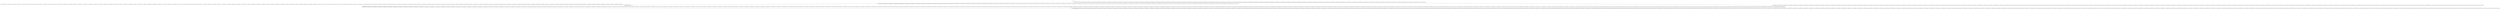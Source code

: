 digraph G {
  Initial [shape=point];
  Initial -> S0;
  S0 [label="", xlabel= "{}"];
  S0 -> S0 [label="t1t2t3t4t5t6t7p1;t1-t2t3t4t5t6t7p1;t1t2-t3t4t5t6t7p1;t1-t2-t3t4t5t6t7p1;t1t2t3-t4t5t6t7p1;t1-t2t3-t4t5t6t7p1;t1t2-t3-t4t5t6t7p1;t1-t2-t3-t4t5t6t7p1;t1t2t3t4-t5t6t7p1;t1-t2t3t4-t5t6t7p1;t1t2-t3t4-t5t6t7p1;t1-t2-t3t4-t5t6t7p1;t1t2t3-t4-t5t6t7p1;t1-t2t3-t4-t5t6t7p1;t1t2-t3-t4-t5t6t7p1;t1-t2-t3-t4-t5t6t7p1;t1t2t3t4t5-t6t7p1;t1-t2t3t4t5-t6t7p1;t1t2-t3t4t5-t6t7p1;t1-t2-t3t4t5-t6t7p1;t1t2t3-t4t5-t6t7p1;t1-t2t3-t4t5-t6t7p1;t1t2-t3-t4t5-t6t7p1;t1-t2-t3-t4t5-t6t7p1;t1t2t3t4-t5-t6t7p1;t1-t2t3t4-t5-t6t7p1;t1t2-t3t4-t5-t6t7p1;t1-t2-t3t4-t5-t6t7p1;t1t2t3-t4-t5-t6t7p1;t1-t2t3-t4-t5-t6t7p1;t1t2-t3-t4-t5-t6t7p1;t1-t2-t3-t4-t5-t6t7p1;t1t2t3t4t5t6-t7p1;t1-t2t3t4t5t6-t7p1;t1t2-t3t4t5t6-t7p1;t1-t2-t3t4t5t6-t7p1;t1t2t3-t4t5t6-t7p1;t1-t2t3-t4t5t6-t7p1;t1t2-t3-t4t5t6-t7p1;t1-t2-t3-t4t5t6-t7p1;t1t2t3t4-t5t6-t7p1;t1-t2t3t4-t5t6-t7p1;t1t2-t3t4-t5t6-t7p1;t1-t2-t3t4-t5t6-t7p1;t1t2t3-t4-t5t6-t7p1;t1-t2t3-t4-t5t6-t7p1;t1t2-t3-t4-t5t6-t7p1;t1-t2-t3-t4-t5t6-t7p1;t1t2t3t4t5-t6-t7p1;t1-t2t3t4t5-t6-t7p1;t1t2-t3t4t5-t6-t7p1;t1-t2-t3t4t5-t6-t7p1;t1t2t3-t4t5-t6-t7p1;t1-t2t3-t4t5-t6-t7p1;t1t2-t3-t4t5-t6-t7p1;t1-t2-t3-t4t5-t6-t7p1;t1t2t3t4-t5-t6-t7p1;t1-t2t3t4-t5-t6-t7p1;t1t2-t3t4-t5-t6-t7p1;t1-t2-t3t4-t5-t6-t7p1;t1t2t3-t4-t5-t6-t7p1;t1-t2t3-t4-t5-t6-t7p1;t1t2-t3-t4-t5-t6-t7p1;t1-t2-t3-t4-t5-t6-t7p1;"];
  S0 -> S1 [label="-t1t2t3t4t5t6t7p2;-t1-t2t3t4t5t6t7p2;-t1t2-t3t4t5t6t7p2;-t1-t2-t3t4t5t6t7p2;-t1t2t3-t4t5t6t7p2;-t1-t2t3-t4t5t6t7p2;-t1t2-t3-t4t5t6t7p2;-t1-t2-t3-t4t5t6t7p2;-t1t2t3t4-t5t6t7p2;-t1-t2t3t4-t5t6t7p2;-t1t2-t3t4-t5t6t7p2;-t1-t2-t3t4-t5t6t7p2;-t1t2t3-t4-t5t6t7p2;-t1-t2t3-t4-t5t6t7p2;-t1t2-t3-t4-t5t6t7p2;-t1-t2-t3-t4-t5t6t7p2;-t1t2t3t4t5-t6t7p2;-t1-t2t3t4t5-t6t7p2;-t1t2-t3t4t5-t6t7p2;-t1-t2-t3t4t5-t6t7p2;-t1t2t3-t4t5-t6t7p2;-t1-t2t3-t4t5-t6t7p2;-t1t2-t3-t4t5-t6t7p2;-t1-t2-t3-t4t5-t6t7p2;-t1t2t3t4-t5-t6t7p2;-t1-t2t3t4-t5-t6t7p2;-t1t2-t3t4-t5-t6t7p2;-t1-t2-t3t4-t5-t6t7p2;-t1t2t3-t4-t5-t6t7p2;-t1-t2t3-t4-t5-t6t7p2;-t1t2-t3-t4-t5-t6t7p2;-t1-t2-t3-t4-t5-t6t7p2;-t1t2t3t4t5t6-t7p2;-t1-t2t3t4t5t6-t7p2;-t1t2-t3t4t5t6-t7p2;-t1-t2-t3t4t5t6-t7p2;-t1t2t3-t4t5t6-t7p2;-t1-t2t3-t4t5t6-t7p2;-t1t2-t3-t4t5t6-t7p2;-t1-t2-t3-t4t5t6-t7p2;-t1t2t3t4-t5t6-t7p2;-t1-t2t3t4-t5t6-t7p2;-t1t2-t3t4-t5t6-t7p2;-t1-t2-t3t4-t5t6-t7p2;-t1t2t3-t4-t5t6-t7p2;-t1-t2t3-t4-t5t6-t7p2;-t1t2-t3-t4-t5t6-t7p2;-t1-t2-t3-t4-t5t6-t7p2;-t1t2t3t4t5-t6-t7p2;-t1-t2t3t4t5-t6-t7p2;-t1t2-t3t4t5-t6-t7p2;-t1-t2-t3t4t5-t6-t7p2;-t1t2t3-t4t5-t6-t7p2;-t1-t2t3-t4t5-t6-t7p2;-t1t2-t3-t4t5-t6-t7p2;-t1-t2-t3-t4t5-t6-t7p2;-t1t2t3t4-t5-t6-t7p2;-t1-t2t3t4-t5-t6-t7p2;-t1t2-t3t4-t5-t6-t7p2;-t1-t2-t3t4-t5-t6-t7p2;-t1t2t3-t4-t5-t6-t7p2;-t1-t2t3-t4-t5-t6-t7p2;-t1t2-t3-t4-t5-t6-t7p2;-t1-t2-t3-t4-t5-t6-t7p2;"];
  S0 -> S2 [label="t1t2t3t4t5t6t7p2;-t1t2t3t4t5t6t7p1;t1-t2t3t4t5t6t7p2;-t1-t2t3t4t5t6t7p1;t1t2-t3t4t5t6t7p2;-t1t2-t3t4t5t6t7p1;t1-t2-t3t4t5t6t7p2;-t1-t2-t3t4t5t6t7p1;t1t2t3-t4t5t6t7p2;-t1t2t3-t4t5t6t7p1;t1-t2t3-t4t5t6t7p2;-t1-t2t3-t4t5t6t7p1;t1t2-t3-t4t5t6t7p2;-t1t2-t3-t4t5t6t7p1;t1-t2-t3-t4t5t6t7p2;-t1-t2-t3-t4t5t6t7p1;t1t2t3t4-t5t6t7p2;-t1t2t3t4-t5t6t7p1;t1-t2t3t4-t5t6t7p2;-t1-t2t3t4-t5t6t7p1;t1t2-t3t4-t5t6t7p2;-t1t2-t3t4-t5t6t7p1;t1-t2-t3t4-t5t6t7p2;-t1-t2-t3t4-t5t6t7p1;t1t2t3-t4-t5t6t7p2;-t1t2t3-t4-t5t6t7p1;t1-t2t3-t4-t5t6t7p2;-t1-t2t3-t4-t5t6t7p1;t1t2-t3-t4-t5t6t7p2;-t1t2-t3-t4-t5t6t7p1;t1-t2-t3-t4-t5t6t7p2;-t1-t2-t3-t4-t5t6t7p1;t1t2t3t4t5-t6t7p2;-t1t2t3t4t5-t6t7p1;t1-t2t3t4t5-t6t7p2;-t1-t2t3t4t5-t6t7p1;t1t2-t3t4t5-t6t7p2;-t1t2-t3t4t5-t6t7p1;t1-t2-t3t4t5-t6t7p2;-t1-t2-t3t4t5-t6t7p1;t1t2t3-t4t5-t6t7p2;-t1t2t3-t4t5-t6t7p1;t1-t2t3-t4t5-t6t7p2;-t1-t2t3-t4t5-t6t7p1;t1t2-t3-t4t5-t6t7p2;-t1t2-t3-t4t5-t6t7p1;t1-t2-t3-t4t5-t6t7p2;-t1-t2-t3-t4t5-t6t7p1;t1t2t3t4-t5-t6t7p2;-t1t2t3t4-t5-t6t7p1;t1-t2t3t4-t5-t6t7p2;-t1-t2t3t4-t5-t6t7p1;t1t2-t3t4-t5-t6t7p2;-t1t2-t3t4-t5-t6t7p1;t1-t2-t3t4-t5-t6t7p2;-t1-t2-t3t4-t5-t6t7p1;t1t2t3-t4-t5-t6t7p2;-t1t2t3-t4-t5-t6t7p1;t1-t2t3-t4-t5-t6t7p2;-t1-t2t3-t4-t5-t6t7p1;t1t2-t3-t4-t5-t6t7p2;-t1t2-t3-t4-t5-t6t7p1;t1-t2-t3-t4-t5-t6t7p2;-t1-t2-t3-t4-t5-t6t7p1;t1t2t3t4t5t6-t7p2;-t1t2t3t4t5t6-t7p1;t1-t2t3t4t5t6-t7p2;-t1-t2t3t4t5t6-t7p1;t1t2-t3t4t5t6-t7p2;-t1t2-t3t4t5t6-t7p1;t1-t2-t3t4t5t6-t7p2;-t1-t2-t3t4t5t6-t7p1;t1t2t3-t4t5t6-t7p2;-t1t2t3-t4t5t6-t7p1;t1-t2t3-t4t5t6-t7p2;-t1-t2t3-t4t5t6-t7p1;t1t2-t3-t4t5t6-t7p2;-t1t2-t3-t4t5t6-t7p1;t1-t2-t3-t4t5t6-t7p2;-t1-t2-t3-t4t5t6-t7p1;t1t2t3t4-t5t6-t7p2;-t1t2t3t4-t5t6-t7p1;t1-t2t3t4-t5t6-t7p2;-t1-t2t3t4-t5t6-t7p1;t1t2-t3t4-t5t6-t7p2;-t1t2-t3t4-t5t6-t7p1;t1-t2-t3t4-t5t6-t7p2;-t1-t2-t3t4-t5t6-t7p1;t1t2t3-t4-t5t6-t7p2;-t1t2t3-t4-t5t6-t7p1;t1-t2t3-t4-t5t6-t7p2;-t1-t2t3-t4-t5t6-t7p1;t1t2-t3-t4-t5t6-t7p2;-t1t2-t3-t4-t5t6-t7p1;t1-t2-t3-t4-t5t6-t7p2;-t1-t2-t3-t4-t5t6-t7p1;t1t2t3t4t5-t6-t7p2;-t1t2t3t4t5-t6-t7p1;t1-t2t3t4t5-t6-t7p2;-t1-t2t3t4t5-t6-t7p1;t1t2-t3t4t5-t6-t7p2;-t1t2-t3t4t5-t6-t7p1;t1-t2-t3t4t5-t6-t7p2;-t1-t2-t3t4t5-t6-t7p1;t1t2t3-t4t5-t6-t7p2;-t1t2t3-t4t5-t6-t7p1;t1-t2t3-t4t5-t6-t7p2;-t1-t2t3-t4t5-t6-t7p1;t1t2-t3-t4t5-t6-t7p2;-t1t2-t3-t4t5-t6-t7p1;t1-t2-t3-t4t5-t6-t7p2;-t1-t2-t3-t4t5-t6-t7p1;t1t2t3t4-t5-t6-t7p2;-t1t2t3t4-t5-t6-t7p1;t1-t2t3t4-t5-t6-t7p2;-t1-t2t3t4-t5-t6-t7p1;t1t2-t3t4-t5-t6-t7p2;-t1t2-t3t4-t5-t6-t7p1;t1-t2-t3t4-t5-t6-t7p2;-t1-t2-t3t4-t5-t6-t7p1;t1t2t3-t4-t5-t6-t7p2;-t1t2t3-t4-t5-t6-t7p1;t1-t2t3-t4-t5-t6-t7p2;-t1-t2t3-t4-t5-t6-t7p1;t1t2-t3-t4-t5-t6-t7p2;-t1t2-t3-t4-t5-t6-t7p1;t1-t2-t3-t4-t5-t6-t7p2;-t1-t2-t3-t4-t5-t6-t7p1;"];
  S1 [label="-t1-t2-t3-t4-t5-t6-t7p2;", xlabel= "{-t1-t2-t3-t4-t5-t6-t7,t1-t2-t3-t4-t5-t6-t7,-t1t2-t3-t4-t5-t6-t7,t1t2-t3-t4-t5-t6-t7,-t1-t2t3-t4-t5-t6-t7,t1-t2t3-t4-t5-t6-t7,-t1t2t3-t4-t5-t6-t7,t1t2t3-t4-t5-t6-t7,-t1-t2-t3t4-t5-t6-t7,t1-t2-t3t4-t5-t6-t7,-t1t2-t3t4-t5-t6-t7,t1t2-t3t4-t5-t6-t7,-t1-t2t3t4-t5-t6-t7,t1-t2t3t4-t5-t6-t7,-t1t2t3t4-t5-t6-t7,t1t2t3t4-t5-t6-t7,-t1-t2-t3-t4t5-t6-t7,t1-t2-t3-t4t5-t6-t7,-t1t2-t3-t4t5-t6-t7,t1t2-t3-t4t5-t6-t7,-t1-t2t3-t4t5-t6-t7,t1-t2t3-t4t5-t6-t7,-t1t2t3-t4t5-t6-t7,t1t2t3-t4t5-t6-t7,-t1-t2-t3t4t5-t6-t7,t1-t2-t3t4t5-t6-t7,-t1t2-t3t4t5-t6-t7,t1t2-t3t4t5-t6-t7,-t1-t2t3t4t5-t6-t7,t1-t2t3t4t5-t6-t7,-t1t2t3t4t5-t6-t7,t1t2t3t4t5-t6-t7,-t1-t2-t3-t4-t5t6-t7,t1-t2-t3-t4-t5t6-t7,-t1t2-t3-t4-t5t6-t7,t1t2-t3-t4-t5t6-t7,-t1-t2t3-t4-t5t6-t7,t1-t2t3-t4-t5t6-t7,-t1t2t3-t4-t5t6-t7,t1t2t3-t4-t5t6-t7,-t1-t2-t3t4-t5t6-t7,t1-t2-t3t4-t5t6-t7,-t1t2-t3t4-t5t6-t7,t1t2-t3t4-t5t6-t7,-t1-t2t3t4-t5t6-t7,t1-t2t3t4-t5t6-t7,-t1t2t3t4-t5t6-t7,t1t2t3t4-t5t6-t7,-t1-t2-t3-t4t5t6-t7,t1-t2-t3-t4t5t6-t7,-t1t2-t3-t4t5t6-t7,t1t2-t3-t4t5t6-t7,-t1-t2t3-t4t5t6-t7,t1-t2t3-t4t5t6-t7,-t1t2t3-t4t5t6-t7,t1t2t3-t4t5t6-t7,-t1-t2-t3t4t5t6-t7,t1-t2-t3t4t5t6-t7,-t1t2-t3t4t5t6-t7,t1t2-t3t4t5t6-t7,-t1-t2t3t4t5t6-t7,t1-t2t3t4t5t6-t7,-t1t2t3t4t5t6-t7,t1t2t3t4t5t6-t7,-t1-t2-t3-t4-t5-t6t7,t1-t2-t3-t4-t5-t6t7,-t1t2-t3-t4-t5-t6t7,t1t2-t3-t4-t5-t6t7,-t1-t2t3-t4-t5-t6t7,t1-t2t3-t4-t5-t6t7,-t1t2t3-t4-t5-t6t7,t1t2t3-t4-t5-t6t7,-t1-t2-t3t4-t5-t6t7,t1-t2-t3t4-t5-t6t7,-t1t2-t3t4-t5-t6t7,t1t2-t3t4-t5-t6t7,-t1-t2t3t4-t5-t6t7,t1-t2t3t4-t5-t6t7,-t1t2t3t4-t5-t6t7,t1t2t3t4-t5-t6t7,-t1-t2-t3-t4t5-t6t7,t1-t2-t3-t4t5-t6t7,-t1t2-t3-t4t5-t6t7,t1t2-t3-t4t5-t6t7,-t1-t2t3-t4t5-t6t7,t1-t2t3-t4t5-t6t7,-t1t2t3-t4t5-t6t7,t1t2t3-t4t5-t6t7,-t1-t2-t3t4t5-t6t7,t1-t2-t3t4t5-t6t7,-t1t2-t3t4t5-t6t7,t1t2-t3t4t5-t6t7,-t1-t2t3t4t5-t6t7,t1-t2t3t4t5-t6t7,-t1t2t3t4t5-t6t7,t1t2t3t4t5-t6t7,-t1-t2-t3-t4-t5t6t7,t1-t2-t3-t4-t5t6t7,-t1t2-t3-t4-t5t6t7,t1t2-t3-t4-t5t6t7,-t1-t2t3-t4-t5t6t7,t1-t2t3-t4-t5t6t7,-t1t2t3-t4-t5t6t7,t1t2t3-t4-t5t6t7,-t1-t2-t3t4-t5t6t7,t1-t2-t3t4-t5t6t7,-t1t2-t3t4-t5t6t7,t1t2-t3t4-t5t6t7,-t1-t2t3t4-t5t6t7,t1-t2t3t4-t5t6t7,-t1t2t3t4-t5t6t7,t1t2t3t4-t5t6t7,-t1-t2-t3-t4t5t6t7,t1-t2-t3-t4t5t6t7,-t1t2-t3-t4t5t6t7,t1t2-t3-t4t5t6t7,-t1-t2t3-t4t5t6t7,t1-t2t3-t4t5t6t7,-t1t2t3-t4t5t6t7,t1t2t3-t4t5t6t7,-t1-t2-t3t4t5t6t7,t1-t2-t3t4t5t6t7,-t1t2-t3t4t5t6t7,t1t2-t3t4t5t6t7,-t1-t2t3t4t5t6t7,t1-t2t3t4t5t6t7,-t1t2t3t4t5t6t7,t1t2t3t4t5t6t7,}"];
  S1 -> S2 [label="t1t2t3t4t5t6t7p2;t1t2t3t4t5t6t7p1;-t1t2t3t4t5t6t7p2;-t1t2t3t4t5t6t7p1;t1-t2t3t4t5t6t7p2;t1-t2t3t4t5t6t7p1;-t1-t2t3t4t5t6t7p2;-t1-t2t3t4t5t6t7p1;t1t2-t3t4t5t6t7p2;t1t2-t3t4t5t6t7p1;-t1t2-t3t4t5t6t7p2;-t1t2-t3t4t5t6t7p1;t1-t2-t3t4t5t6t7p2;t1-t2-t3t4t5t6t7p1;-t1-t2-t3t4t5t6t7p2;-t1-t2-t3t4t5t6t7p1;t1t2t3-t4t5t6t7p2;t1t2t3-t4t5t6t7p1;-t1t2t3-t4t5t6t7p2;-t1t2t3-t4t5t6t7p1;t1-t2t3-t4t5t6t7p2;t1-t2t3-t4t5t6t7p1;-t1-t2t3-t4t5t6t7p2;-t1-t2t3-t4t5t6t7p1;t1t2-t3-t4t5t6t7p2;t1t2-t3-t4t5t6t7p1;-t1t2-t3-t4t5t6t7p2;-t1t2-t3-t4t5t6t7p1;t1-t2-t3-t4t5t6t7p2;t1-t2-t3-t4t5t6t7p1;-t1-t2-t3-t4t5t6t7p2;-t1-t2-t3-t4t5t6t7p1;t1t2t3t4-t5t6t7p2;t1t2t3t4-t5t6t7p1;-t1t2t3t4-t5t6t7p2;-t1t2t3t4-t5t6t7p1;t1-t2t3t4-t5t6t7p2;t1-t2t3t4-t5t6t7p1;-t1-t2t3t4-t5t6t7p2;-t1-t2t3t4-t5t6t7p1;t1t2-t3t4-t5t6t7p2;t1t2-t3t4-t5t6t7p1;-t1t2-t3t4-t5t6t7p2;-t1t2-t3t4-t5t6t7p1;t1-t2-t3t4-t5t6t7p2;t1-t2-t3t4-t5t6t7p1;-t1-t2-t3t4-t5t6t7p2;-t1-t2-t3t4-t5t6t7p1;t1t2t3-t4-t5t6t7p2;t1t2t3-t4-t5t6t7p1;-t1t2t3-t4-t5t6t7p2;-t1t2t3-t4-t5t6t7p1;t1-t2t3-t4-t5t6t7p2;t1-t2t3-t4-t5t6t7p1;-t1-t2t3-t4-t5t6t7p2;-t1-t2t3-t4-t5t6t7p1;t1t2-t3-t4-t5t6t7p2;t1t2-t3-t4-t5t6t7p1;-t1t2-t3-t4-t5t6t7p2;-t1t2-t3-t4-t5t6t7p1;t1-t2-t3-t4-t5t6t7p2;t1-t2-t3-t4-t5t6t7p1;-t1-t2-t3-t4-t5t6t7p2;-t1-t2-t3-t4-t5t6t7p1;t1t2t3t4t5-t6t7p2;t1t2t3t4t5-t6t7p1;-t1t2t3t4t5-t6t7p2;-t1t2t3t4t5-t6t7p1;t1-t2t3t4t5-t6t7p2;t1-t2t3t4t5-t6t7p1;-t1-t2t3t4t5-t6t7p2;-t1-t2t3t4t5-t6t7p1;t1t2-t3t4t5-t6t7p2;t1t2-t3t4t5-t6t7p1;-t1t2-t3t4t5-t6t7p2;-t1t2-t3t4t5-t6t7p1;t1-t2-t3t4t5-t6t7p2;t1-t2-t3t4t5-t6t7p1;-t1-t2-t3t4t5-t6t7p2;-t1-t2-t3t4t5-t6t7p1;t1t2t3-t4t5-t6t7p2;t1t2t3-t4t5-t6t7p1;-t1t2t3-t4t5-t6t7p2;-t1t2t3-t4t5-t6t7p1;t1-t2t3-t4t5-t6t7p2;t1-t2t3-t4t5-t6t7p1;-t1-t2t3-t4t5-t6t7p2;-t1-t2t3-t4t5-t6t7p1;t1t2-t3-t4t5-t6t7p2;t1t2-t3-t4t5-t6t7p1;-t1t2-t3-t4t5-t6t7p2;-t1t2-t3-t4t5-t6t7p1;t1-t2-t3-t4t5-t6t7p2;t1-t2-t3-t4t5-t6t7p1;-t1-t2-t3-t4t5-t6t7p2;-t1-t2-t3-t4t5-t6t7p1;t1t2t3t4-t5-t6t7p2;t1t2t3t4-t5-t6t7p1;-t1t2t3t4-t5-t6t7p2;-t1t2t3t4-t5-t6t7p1;t1-t2t3t4-t5-t6t7p2;t1-t2t3t4-t5-t6t7p1;-t1-t2t3t4-t5-t6t7p2;-t1-t2t3t4-t5-t6t7p1;t1t2-t3t4-t5-t6t7p2;t1t2-t3t4-t5-t6t7p1;-t1t2-t3t4-t5-t6t7p2;-t1t2-t3t4-t5-t6t7p1;t1-t2-t3t4-t5-t6t7p2;t1-t2-t3t4-t5-t6t7p1;-t1-t2-t3t4-t5-t6t7p2;-t1-t2-t3t4-t5-t6t7p1;t1t2t3-t4-t5-t6t7p2;t1t2t3-t4-t5-t6t7p1;-t1t2t3-t4-t5-t6t7p2;-t1t2t3-t4-t5-t6t7p1;t1-t2t3-t4-t5-t6t7p2;t1-t2t3-t4-t5-t6t7p1;-t1-t2t3-t4-t5-t6t7p2;-t1-t2t3-t4-t5-t6t7p1;t1t2-t3-t4-t5-t6t7p2;t1t2-t3-t4-t5-t6t7p1;-t1t2-t3-t4-t5-t6t7p2;-t1t2-t3-t4-t5-t6t7p1;t1-t2-t3-t4-t5-t6t7p2;t1-t2-t3-t4-t5-t6t7p1;-t1-t2-t3-t4-t5-t6t7p2;-t1-t2-t3-t4-t5-t6t7p1;t1t2t3t4t5t6-t7p2;t1t2t3t4t5t6-t7p1;-t1t2t3t4t5t6-t7p2;-t1t2t3t4t5t6-t7p1;t1-t2t3t4t5t6-t7p2;t1-t2t3t4t5t6-t7p1;-t1-t2t3t4t5t6-t7p2;-t1-t2t3t4t5t6-t7p1;t1t2-t3t4t5t6-t7p2;t1t2-t3t4t5t6-t7p1;-t1t2-t3t4t5t6-t7p2;-t1t2-t3t4t5t6-t7p1;t1-t2-t3t4t5t6-t7p2;t1-t2-t3t4t5t6-t7p1;-t1-t2-t3t4t5t6-t7p2;-t1-t2-t3t4t5t6-t7p1;t1t2t3-t4t5t6-t7p2;t1t2t3-t4t5t6-t7p1;-t1t2t3-t4t5t6-t7p2;-t1t2t3-t4t5t6-t7p1;t1-t2t3-t4t5t6-t7p2;t1-t2t3-t4t5t6-t7p1;-t1-t2t3-t4t5t6-t7p2;-t1-t2t3-t4t5t6-t7p1;t1t2-t3-t4t5t6-t7p2;t1t2-t3-t4t5t6-t7p1;-t1t2-t3-t4t5t6-t7p2;-t1t2-t3-t4t5t6-t7p1;t1-t2-t3-t4t5t6-t7p2;t1-t2-t3-t4t5t6-t7p1;-t1-t2-t3-t4t5t6-t7p2;-t1-t2-t3-t4t5t6-t7p1;t1t2t3t4-t5t6-t7p2;t1t2t3t4-t5t6-t7p1;-t1t2t3t4-t5t6-t7p2;-t1t2t3t4-t5t6-t7p1;t1-t2t3t4-t5t6-t7p2;t1-t2t3t4-t5t6-t7p1;-t1-t2t3t4-t5t6-t7p2;-t1-t2t3t4-t5t6-t7p1;t1t2-t3t4-t5t6-t7p2;t1t2-t3t4-t5t6-t7p1;-t1t2-t3t4-t5t6-t7p2;-t1t2-t3t4-t5t6-t7p1;t1-t2-t3t4-t5t6-t7p2;t1-t2-t3t4-t5t6-t7p1;-t1-t2-t3t4-t5t6-t7p2;-t1-t2-t3t4-t5t6-t7p1;t1t2t3-t4-t5t6-t7p2;t1t2t3-t4-t5t6-t7p1;-t1t2t3-t4-t5t6-t7p2;-t1t2t3-t4-t5t6-t7p1;t1-t2t3-t4-t5t6-t7p2;t1-t2t3-t4-t5t6-t7p1;-t1-t2t3-t4-t5t6-t7p2;-t1-t2t3-t4-t5t6-t7p1;t1t2-t3-t4-t5t6-t7p2;t1t2-t3-t4-t5t6-t7p1;-t1t2-t3-t4-t5t6-t7p2;-t1t2-t3-t4-t5t6-t7p1;t1-t2-t3-t4-t5t6-t7p2;t1-t2-t3-t4-t5t6-t7p1;-t1-t2-t3-t4-t5t6-t7p2;-t1-t2-t3-t4-t5t6-t7p1;t1t2t3t4t5-t6-t7p2;t1t2t3t4t5-t6-t7p1;-t1t2t3t4t5-t6-t7p2;-t1t2t3t4t5-t6-t7p1;t1-t2t3t4t5-t6-t7p2;t1-t2t3t4t5-t6-t7p1;-t1-t2t3t4t5-t6-t7p2;-t1-t2t3t4t5-t6-t7p1;t1t2-t3t4t5-t6-t7p2;t1t2-t3t4t5-t6-t7p1;-t1t2-t3t4t5-t6-t7p2;-t1t2-t3t4t5-t6-t7p1;t1-t2-t3t4t5-t6-t7p2;t1-t2-t3t4t5-t6-t7p1;-t1-t2-t3t4t5-t6-t7p2;-t1-t2-t3t4t5-t6-t7p1;t1t2t3-t4t5-t6-t7p2;t1t2t3-t4t5-t6-t7p1;-t1t2t3-t4t5-t6-t7p2;-t1t2t3-t4t5-t6-t7p1;t1-t2t3-t4t5-t6-t7p2;t1-t2t3-t4t5-t6-t7p1;-t1-t2t3-t4t5-t6-t7p2;-t1-t2t3-t4t5-t6-t7p1;t1t2-t3-t4t5-t6-t7p2;t1t2-t3-t4t5-t6-t7p1;-t1t2-t3-t4t5-t6-t7p2;-t1t2-t3-t4t5-t6-t7p1;t1-t2-t3-t4t5-t6-t7p2;t1-t2-t3-t4t5-t6-t7p1;-t1-t2-t3-t4t5-t6-t7p2;-t1-t2-t3-t4t5-t6-t7p1;t1t2t3t4-t5-t6-t7p2;t1t2t3t4-t5-t6-t7p1;-t1t2t3t4-t5-t6-t7p2;-t1t2t3t4-t5-t6-t7p1;t1-t2t3t4-t5-t6-t7p2;t1-t2t3t4-t5-t6-t7p1;-t1-t2t3t4-t5-t6-t7p2;-t1-t2t3t4-t5-t6-t7p1;t1t2-t3t4-t5-t6-t7p2;t1t2-t3t4-t5-t6-t7p1;-t1t2-t3t4-t5-t6-t7p2;-t1t2-t3t4-t5-t6-t7p1;t1-t2-t3t4-t5-t6-t7p2;t1-t2-t3t4-t5-t6-t7p1;-t1-t2-t3t4-t5-t6-t7p2;-t1-t2-t3t4-t5-t6-t7p1;t1t2t3-t4-t5-t6-t7p2;t1t2t3-t4-t5-t6-t7p1;-t1t2t3-t4-t5-t6-t7p2;-t1t2t3-t4-t5-t6-t7p1;t1-t2t3-t4-t5-t6-t7p2;t1-t2t3-t4-t5-t6-t7p1;-t1-t2t3-t4-t5-t6-t7p2;-t1-t2t3-t4-t5-t6-t7p1;t1t2-t3-t4-t5-t6-t7p2;t1t2-t3-t4-t5-t6-t7p1;-t1t2-t3-t4-t5-t6-t7p2;-t1t2-t3-t4-t5-t6-t7p1;t1-t2-t3-t4-t5-t6-t7p2;t1-t2-t3-t4-t5-t6-t7p1;-t1-t2-t3-t4-t5-t6-t7p2;-t1-t2-t3-t4-t5-t6-t7p1;"];
  S2 [label="sinkstate", xlabel= "{}"];
  S2 -> S2 [label="t1t2t3t4t5t6t7p2;t1t2t3t4t5t6t7p1;-t1t2t3t4t5t6t7p2;-t1t2t3t4t5t6t7p1;t1-t2t3t4t5t6t7p2;t1-t2t3t4t5t6t7p1;-t1-t2t3t4t5t6t7p2;-t1-t2t3t4t5t6t7p1;t1t2-t3t4t5t6t7p2;t1t2-t3t4t5t6t7p1;-t1t2-t3t4t5t6t7p2;-t1t2-t3t4t5t6t7p1;t1-t2-t3t4t5t6t7p2;t1-t2-t3t4t5t6t7p1;-t1-t2-t3t4t5t6t7p2;-t1-t2-t3t4t5t6t7p1;t1t2t3-t4t5t6t7p2;t1t2t3-t4t5t6t7p1;-t1t2t3-t4t5t6t7p2;-t1t2t3-t4t5t6t7p1;t1-t2t3-t4t5t6t7p2;t1-t2t3-t4t5t6t7p1;-t1-t2t3-t4t5t6t7p2;-t1-t2t3-t4t5t6t7p1;t1t2-t3-t4t5t6t7p2;t1t2-t3-t4t5t6t7p1;-t1t2-t3-t4t5t6t7p2;-t1t2-t3-t4t5t6t7p1;t1-t2-t3-t4t5t6t7p2;t1-t2-t3-t4t5t6t7p1;-t1-t2-t3-t4t5t6t7p2;-t1-t2-t3-t4t5t6t7p1;t1t2t3t4-t5t6t7p2;t1t2t3t4-t5t6t7p1;-t1t2t3t4-t5t6t7p2;-t1t2t3t4-t5t6t7p1;t1-t2t3t4-t5t6t7p2;t1-t2t3t4-t5t6t7p1;-t1-t2t3t4-t5t6t7p2;-t1-t2t3t4-t5t6t7p1;t1t2-t3t4-t5t6t7p2;t1t2-t3t4-t5t6t7p1;-t1t2-t3t4-t5t6t7p2;-t1t2-t3t4-t5t6t7p1;t1-t2-t3t4-t5t6t7p2;t1-t2-t3t4-t5t6t7p1;-t1-t2-t3t4-t5t6t7p2;-t1-t2-t3t4-t5t6t7p1;t1t2t3-t4-t5t6t7p2;t1t2t3-t4-t5t6t7p1;-t1t2t3-t4-t5t6t7p2;-t1t2t3-t4-t5t6t7p1;t1-t2t3-t4-t5t6t7p2;t1-t2t3-t4-t5t6t7p1;-t1-t2t3-t4-t5t6t7p2;-t1-t2t3-t4-t5t6t7p1;t1t2-t3-t4-t5t6t7p2;t1t2-t3-t4-t5t6t7p1;-t1t2-t3-t4-t5t6t7p2;-t1t2-t3-t4-t5t6t7p1;t1-t2-t3-t4-t5t6t7p2;t1-t2-t3-t4-t5t6t7p1;-t1-t2-t3-t4-t5t6t7p2;-t1-t2-t3-t4-t5t6t7p1;t1t2t3t4t5-t6t7p2;t1t2t3t4t5-t6t7p1;-t1t2t3t4t5-t6t7p2;-t1t2t3t4t5-t6t7p1;t1-t2t3t4t5-t6t7p2;t1-t2t3t4t5-t6t7p1;-t1-t2t3t4t5-t6t7p2;-t1-t2t3t4t5-t6t7p1;t1t2-t3t4t5-t6t7p2;t1t2-t3t4t5-t6t7p1;-t1t2-t3t4t5-t6t7p2;-t1t2-t3t4t5-t6t7p1;t1-t2-t3t4t5-t6t7p2;t1-t2-t3t4t5-t6t7p1;-t1-t2-t3t4t5-t6t7p2;-t1-t2-t3t4t5-t6t7p1;t1t2t3-t4t5-t6t7p2;t1t2t3-t4t5-t6t7p1;-t1t2t3-t4t5-t6t7p2;-t1t2t3-t4t5-t6t7p1;t1-t2t3-t4t5-t6t7p2;t1-t2t3-t4t5-t6t7p1;-t1-t2t3-t4t5-t6t7p2;-t1-t2t3-t4t5-t6t7p1;t1t2-t3-t4t5-t6t7p2;t1t2-t3-t4t5-t6t7p1;-t1t2-t3-t4t5-t6t7p2;-t1t2-t3-t4t5-t6t7p1;t1-t2-t3-t4t5-t6t7p2;t1-t2-t3-t4t5-t6t7p1;-t1-t2-t3-t4t5-t6t7p2;-t1-t2-t3-t4t5-t6t7p1;t1t2t3t4-t5-t6t7p2;t1t2t3t4-t5-t6t7p1;-t1t2t3t4-t5-t6t7p2;-t1t2t3t4-t5-t6t7p1;t1-t2t3t4-t5-t6t7p2;t1-t2t3t4-t5-t6t7p1;-t1-t2t3t4-t5-t6t7p2;-t1-t2t3t4-t5-t6t7p1;t1t2-t3t4-t5-t6t7p2;t1t2-t3t4-t5-t6t7p1;-t1t2-t3t4-t5-t6t7p2;-t1t2-t3t4-t5-t6t7p1;t1-t2-t3t4-t5-t6t7p2;t1-t2-t3t4-t5-t6t7p1;-t1-t2-t3t4-t5-t6t7p2;-t1-t2-t3t4-t5-t6t7p1;t1t2t3-t4-t5-t6t7p2;t1t2t3-t4-t5-t6t7p1;-t1t2t3-t4-t5-t6t7p2;-t1t2t3-t4-t5-t6t7p1;t1-t2t3-t4-t5-t6t7p2;t1-t2t3-t4-t5-t6t7p1;-t1-t2t3-t4-t5-t6t7p2;-t1-t2t3-t4-t5-t6t7p1;t1t2-t3-t4-t5-t6t7p2;t1t2-t3-t4-t5-t6t7p1;-t1t2-t3-t4-t5-t6t7p2;-t1t2-t3-t4-t5-t6t7p1;t1-t2-t3-t4-t5-t6t7p2;t1-t2-t3-t4-t5-t6t7p1;-t1-t2-t3-t4-t5-t6t7p2;-t1-t2-t3-t4-t5-t6t7p1;t1t2t3t4t5t6-t7p2;t1t2t3t4t5t6-t7p1;-t1t2t3t4t5t6-t7p2;-t1t2t3t4t5t6-t7p1;t1-t2t3t4t5t6-t7p2;t1-t2t3t4t5t6-t7p1;-t1-t2t3t4t5t6-t7p2;-t1-t2t3t4t5t6-t7p1;t1t2-t3t4t5t6-t7p2;t1t2-t3t4t5t6-t7p1;-t1t2-t3t4t5t6-t7p2;-t1t2-t3t4t5t6-t7p1;t1-t2-t3t4t5t6-t7p2;t1-t2-t3t4t5t6-t7p1;-t1-t2-t3t4t5t6-t7p2;-t1-t2-t3t4t5t6-t7p1;t1t2t3-t4t5t6-t7p2;t1t2t3-t4t5t6-t7p1;-t1t2t3-t4t5t6-t7p2;-t1t2t3-t4t5t6-t7p1;t1-t2t3-t4t5t6-t7p2;t1-t2t3-t4t5t6-t7p1;-t1-t2t3-t4t5t6-t7p2;-t1-t2t3-t4t5t6-t7p1;t1t2-t3-t4t5t6-t7p2;t1t2-t3-t4t5t6-t7p1;-t1t2-t3-t4t5t6-t7p2;-t1t2-t3-t4t5t6-t7p1;t1-t2-t3-t4t5t6-t7p2;t1-t2-t3-t4t5t6-t7p1;-t1-t2-t3-t4t5t6-t7p2;-t1-t2-t3-t4t5t6-t7p1;t1t2t3t4-t5t6-t7p2;t1t2t3t4-t5t6-t7p1;-t1t2t3t4-t5t6-t7p2;-t1t2t3t4-t5t6-t7p1;t1-t2t3t4-t5t6-t7p2;t1-t2t3t4-t5t6-t7p1;-t1-t2t3t4-t5t6-t7p2;-t1-t2t3t4-t5t6-t7p1;t1t2-t3t4-t5t6-t7p2;t1t2-t3t4-t5t6-t7p1;-t1t2-t3t4-t5t6-t7p2;-t1t2-t3t4-t5t6-t7p1;t1-t2-t3t4-t5t6-t7p2;t1-t2-t3t4-t5t6-t7p1;-t1-t2-t3t4-t5t6-t7p2;-t1-t2-t3t4-t5t6-t7p1;t1t2t3-t4-t5t6-t7p2;t1t2t3-t4-t5t6-t7p1;-t1t2t3-t4-t5t6-t7p2;-t1t2t3-t4-t5t6-t7p1;t1-t2t3-t4-t5t6-t7p2;t1-t2t3-t4-t5t6-t7p1;-t1-t2t3-t4-t5t6-t7p2;-t1-t2t3-t4-t5t6-t7p1;t1t2-t3-t4-t5t6-t7p2;t1t2-t3-t4-t5t6-t7p1;-t1t2-t3-t4-t5t6-t7p2;-t1t2-t3-t4-t5t6-t7p1;t1-t2-t3-t4-t5t6-t7p2;t1-t2-t3-t4-t5t6-t7p1;-t1-t2-t3-t4-t5t6-t7p2;-t1-t2-t3-t4-t5t6-t7p1;t1t2t3t4t5-t6-t7p2;t1t2t3t4t5-t6-t7p1;-t1t2t3t4t5-t6-t7p2;-t1t2t3t4t5-t6-t7p1;t1-t2t3t4t5-t6-t7p2;t1-t2t3t4t5-t6-t7p1;-t1-t2t3t4t5-t6-t7p2;-t1-t2t3t4t5-t6-t7p1;t1t2-t3t4t5-t6-t7p2;t1t2-t3t4t5-t6-t7p1;-t1t2-t3t4t5-t6-t7p2;-t1t2-t3t4t5-t6-t7p1;t1-t2-t3t4t5-t6-t7p2;t1-t2-t3t4t5-t6-t7p1;-t1-t2-t3t4t5-t6-t7p2;-t1-t2-t3t4t5-t6-t7p1;t1t2t3-t4t5-t6-t7p2;t1t2t3-t4t5-t6-t7p1;-t1t2t3-t4t5-t6-t7p2;-t1t2t3-t4t5-t6-t7p1;t1-t2t3-t4t5-t6-t7p2;t1-t2t3-t4t5-t6-t7p1;-t1-t2t3-t4t5-t6-t7p2;-t1-t2t3-t4t5-t6-t7p1;t1t2-t3-t4t5-t6-t7p2;t1t2-t3-t4t5-t6-t7p1;-t1t2-t3-t4t5-t6-t7p2;-t1t2-t3-t4t5-t6-t7p1;t1-t2-t3-t4t5-t6-t7p2;t1-t2-t3-t4t5-t6-t7p1;-t1-t2-t3-t4t5-t6-t7p2;-t1-t2-t3-t4t5-t6-t7p1;t1t2t3t4-t5-t6-t7p2;t1t2t3t4-t5-t6-t7p1;-t1t2t3t4-t5-t6-t7p2;-t1t2t3t4-t5-t6-t7p1;t1-t2t3t4-t5-t6-t7p2;t1-t2t3t4-t5-t6-t7p1;-t1-t2t3t4-t5-t6-t7p2;-t1-t2t3t4-t5-t6-t7p1;t1t2-t3t4-t5-t6-t7p2;t1t2-t3t4-t5-t6-t7p1;-t1t2-t3t4-t5-t6-t7p2;-t1t2-t3t4-t5-t6-t7p1;t1-t2-t3t4-t5-t6-t7p2;t1-t2-t3t4-t5-t6-t7p1;-t1-t2-t3t4-t5-t6-t7p2;-t1-t2-t3t4-t5-t6-t7p1;t1t2t3-t4-t5-t6-t7p2;t1t2t3-t4-t5-t6-t7p1;-t1t2t3-t4-t5-t6-t7p2;-t1t2t3-t4-t5-t6-t7p1;t1-t2t3-t4-t5-t6-t7p2;t1-t2t3-t4-t5-t6-t7p1;-t1-t2t3-t4-t5-t6-t7p2;-t1-t2t3-t4-t5-t6-t7p1;t1t2-t3-t4-t5-t6-t7p2;t1t2-t3-t4-t5-t6-t7p1;-t1t2-t3-t4-t5-t6-t7p2;-t1t2-t3-t4-t5-t6-t7p1;t1-t2-t3-t4-t5-t6-t7p2;t1-t2-t3-t4-t5-t6-t7p1;-t1-t2-t3-t4-t5-t6-t7p2;-t1-t2-t3-t4-t5-t6-t7p1;"];
}